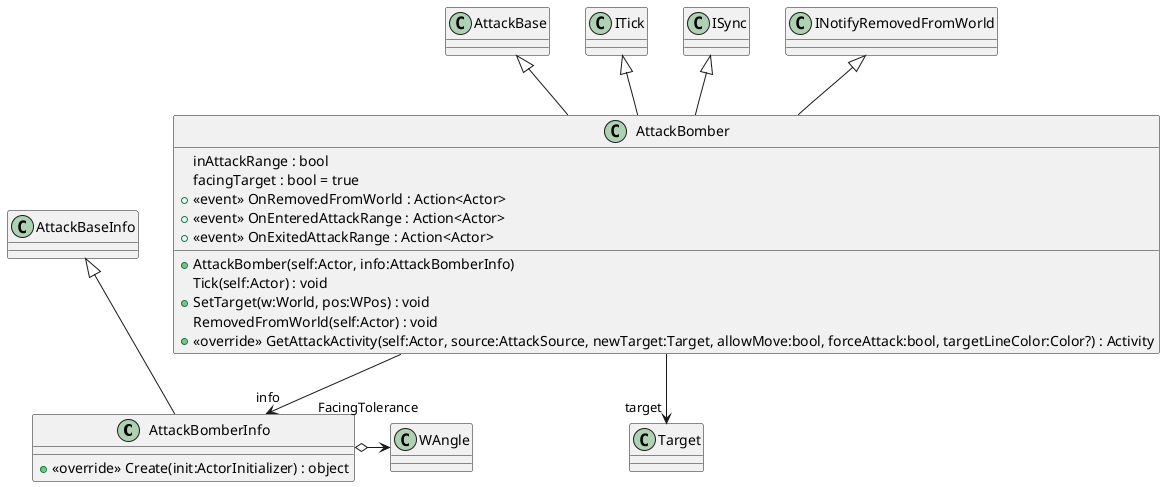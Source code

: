 @startuml
class AttackBomberInfo {
    + <<override>> Create(init:ActorInitializer) : object
}
class AttackBomber {
    inAttackRange : bool
    facingTarget : bool = true
    +  <<event>> OnRemovedFromWorld : Action<Actor> 
    +  <<event>> OnEnteredAttackRange : Action<Actor> 
    +  <<event>> OnExitedAttackRange : Action<Actor> 
    + AttackBomber(self:Actor, info:AttackBomberInfo)
    Tick(self:Actor) : void
    + SetTarget(w:World, pos:WPos) : void
    RemovedFromWorld(self:Actor) : void
    + <<override>> GetAttackActivity(self:Actor, source:AttackSource, newTarget:Target, allowMove:bool, forceAttack:bool, targetLineColor:Color?) : Activity
}
AttackBaseInfo <|-- AttackBomberInfo
AttackBomberInfo o-> "FacingTolerance" WAngle
AttackBase <|-- AttackBomber
ITick <|-- AttackBomber
ISync <|-- AttackBomber
INotifyRemovedFromWorld <|-- AttackBomber
AttackBomber --> "info" AttackBomberInfo
AttackBomber --> "target" Target
@enduml

